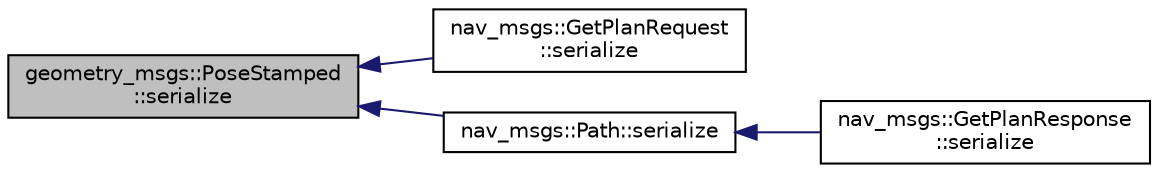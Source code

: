 digraph "geometry_msgs::PoseStamped::serialize"
{
  edge [fontname="Helvetica",fontsize="10",labelfontname="Helvetica",labelfontsize="10"];
  node [fontname="Helvetica",fontsize="10",shape=record];
  rankdir="LR";
  Node1 [label="geometry_msgs::PoseStamped\l::serialize",height=0.2,width=0.4,color="black", fillcolor="grey75", style="filled" fontcolor="black"];
  Node1 -> Node2 [dir="back",color="midnightblue",fontsize="10",style="solid",fontname="Helvetica"];
  Node2 [label="nav_msgs::GetPlanRequest\l::serialize",height=0.2,width=0.4,color="black", fillcolor="white", style="filled",URL="$classnav__msgs_1_1_get_plan_request.html#a49c31a4d0e46fd9d58ab4650c0e3c869"];
  Node1 -> Node3 [dir="back",color="midnightblue",fontsize="10",style="solid",fontname="Helvetica"];
  Node3 [label="nav_msgs::Path::serialize",height=0.2,width=0.4,color="black", fillcolor="white", style="filled",URL="$classnav__msgs_1_1_path.html#a188ce73815c9f2458aa1c4a598babb08"];
  Node3 -> Node4 [dir="back",color="midnightblue",fontsize="10",style="solid",fontname="Helvetica"];
  Node4 [label="nav_msgs::GetPlanResponse\l::serialize",height=0.2,width=0.4,color="black", fillcolor="white", style="filled",URL="$classnav__msgs_1_1_get_plan_response.html#af0b8af8911f7f6b68318cf7f6f600ccc"];
}
